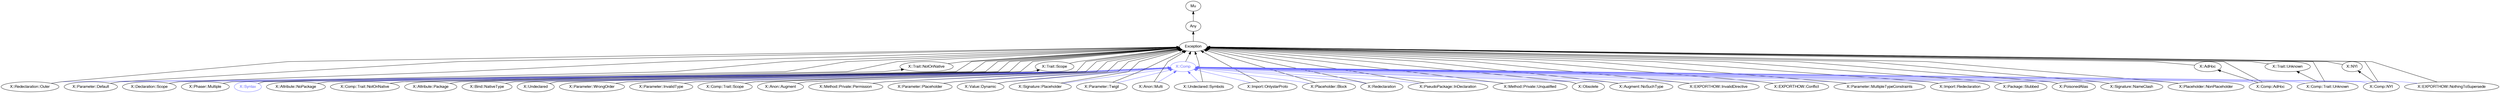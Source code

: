 digraph "perl6-type-graph" {
    rankdir=BT;
    splines=polyline;
    overlap=false; 
    // Types
    "X::Comp" [color="#6666FF", fontcolor="#6666FF", href="/type/X::Comp", fontname="FreeSans"];
    "Mu" [color="#000000", fontcolor="#000000", href="/type/Mu", fontname="FreeSans"];
    "Any" [color="#000000", fontcolor="#000000", href="/type/Any", fontname="FreeSans"];
    "Exception" [color="#000000", fontcolor="#000000", href="/type/Exception", fontname="FreeSans"];
    "X::Redeclaration::Outer" [color="#000000", fontcolor="#000000", href="/type/X::Redeclaration::Outer", fontname="FreeSans"];
    "X::Parameter::Default" [color="#000000", fontcolor="#000000", href="/type/X::Parameter::Default", fontname="FreeSans"];
    "X::Declaration::Scope" [color="#000000", fontcolor="#000000", href="/type/X::Declaration::Scope", fontname="FreeSans"];
    "X::Phaser::Multiple" [color="#000000", fontcolor="#000000", href="/type/X::Phaser::Multiple", fontname="FreeSans"];
    "X::Syntax" [color="#6666FF", fontcolor="#6666FF", href="/type/X::Syntax", fontname="FreeSans"];
    "X::Attribute::NoPackage" [color="#000000", fontcolor="#000000", href="/type/X::Attribute::NoPackage", fontname="FreeSans"];
    "X::Trait::NotOnNative" [color="#000000", fontcolor="#000000", href="/type/X::Trait::NotOnNative", fontname="FreeSans"];
    "X::Comp::Trait::NotOnNative" [color="#000000", fontcolor="#000000", href="/type/X::Comp::Trait::NotOnNative", fontname="FreeSans"];
    "X::Attribute::Package" [color="#000000", fontcolor="#000000", href="/type/X::Attribute::Package", fontname="FreeSans"];
    "X::Bind::NativeType" [color="#000000", fontcolor="#000000", href="/type/X::Bind::NativeType", fontname="FreeSans"];
    "X::Undeclared" [color="#000000", fontcolor="#000000", href="/type/X::Undeclared", fontname="FreeSans"];
    "X::Parameter::WrongOrder" [color="#000000", fontcolor="#000000", href="/type/X::Parameter::WrongOrder", fontname="FreeSans"];
    "X::Parameter::InvalidType" [color="#000000", fontcolor="#000000", href="/type/X::Parameter::InvalidType", fontname="FreeSans"];
    "X::Trait::Scope" [color="#000000", fontcolor="#000000", href="/type/X::Trait::Scope", fontname="FreeSans"];
    "X::Comp::Trait::Scope" [color="#000000", fontcolor="#000000", href="/type/X::Comp::Trait::Scope", fontname="FreeSans"];
    "X::Anon::Augment" [color="#000000", fontcolor="#000000", href="/type/X::Anon::Augment", fontname="FreeSans"];
    "X::Method::Private::Permission" [color="#000000", fontcolor="#000000", href="/type/X::Method::Private::Permission", fontname="FreeSans"];
    "X::Parameter::Placeholder" [color="#000000", fontcolor="#000000", href="/type/X::Parameter::Placeholder", fontname="FreeSans"];
    "X::Value::Dynamic" [color="#000000", fontcolor="#000000", href="/type/X::Value::Dynamic", fontname="FreeSans"];
    "X::Signature::Placeholder" [color="#000000", fontcolor="#000000", href="/type/X::Signature::Placeholder", fontname="FreeSans"];
    "X::Parameter::Twigil" [color="#000000", fontcolor="#000000", href="/type/X::Parameter::Twigil", fontname="FreeSans"];
    "X::Anon::Multi" [color="#000000", fontcolor="#000000", href="/type/X::Anon::Multi", fontname="FreeSans"];
    "X::Undeclared::Symbols" [color="#000000", fontcolor="#000000", href="/type/X::Undeclared::Symbols", fontname="FreeSans"];
    "X::Import::OnlystarProto" [color="#000000", fontcolor="#000000", href="/type/X::Import::OnlystarProto", fontname="FreeSans"];
    "X::Placeholder::Block" [color="#000000", fontcolor="#000000", href="/type/X::Placeholder::Block", fontname="FreeSans"];
    "X::AdHoc" [color="#000000", fontcolor="#000000", href="/type/X::AdHoc", fontname="FreeSans"];
    "X::Comp::AdHoc" [color="#000000", fontcolor="#000000", href="/type/X::Comp::AdHoc", fontname="FreeSans"];
    "X::Redeclaration" [color="#000000", fontcolor="#000000", href="/type/X::Redeclaration", fontname="FreeSans"];
    "X::PseudoPackage::InDeclaration" [color="#000000", fontcolor="#000000", href="/type/X::PseudoPackage::InDeclaration", fontname="FreeSans"];
    "X::Method::Private::Unqualified" [color="#000000", fontcolor="#000000", href="/type/X::Method::Private::Unqualified", fontname="FreeSans"];
    "X::Obsolete" [color="#000000", fontcolor="#000000", href="/type/X::Obsolete", fontname="FreeSans"];
    "X::Augment::NoSuchType" [color="#000000", fontcolor="#000000", href="/type/X::Augment::NoSuchType", fontname="FreeSans"];
    "X::EXPORTHOW::InvalidDirective" [color="#000000", fontcolor="#000000", href="/type/X::EXPORTHOW::InvalidDirective", fontname="FreeSans"];
    "X::EXPORTHOW::Conflict" [color="#000000", fontcolor="#000000", href="/type/X::EXPORTHOW::Conflict", fontname="FreeSans"];
    "X::Parameter::MultipleTypeConstraints" [color="#000000", fontcolor="#000000", href="/type/X::Parameter::MultipleTypeConstraints", fontname="FreeSans"];
    "X::Import::Redeclaration" [color="#000000", fontcolor="#000000", href="/type/X::Import::Redeclaration", fontname="FreeSans"];
    "X::Trait::Unknown" [color="#000000", fontcolor="#000000", href="/type/X::Trait::Unknown", fontname="FreeSans"];
    "X::Comp::Trait::Unknown" [color="#000000", fontcolor="#000000", href="/type/X::Comp::Trait::Unknown", fontname="FreeSans"];
    "X::Package::Stubbed" [color="#000000", fontcolor="#000000", href="/type/X::Package::Stubbed", fontname="FreeSans"];
    "X::PoisonedAlias" [color="#000000", fontcolor="#000000", href="/type/X::PoisonedAlias", fontname="FreeSans"];
    "X::Signature::NameClash" [color="#000000", fontcolor="#000000", href="/type/X::Signature::NameClash", fontname="FreeSans"];
    "X::Placeholder::NonPlaceholder" [color="#000000", fontcolor="#000000", href="/type/X::Placeholder::NonPlaceholder", fontname="FreeSans"];
    "X::NYI" [color="#000000", fontcolor="#000000", href="/type/X::NYI", fontname="FreeSans"];
    "X::Comp::NYI" [color="#000000", fontcolor="#000000", href="/type/X::Comp::NYI", fontname="FreeSans"];
    "X::EXPORTHOW::NothingToSupersede" [color="#000000", fontcolor="#000000", href="/type/X::EXPORTHOW::NothingToSupersede", fontname="FreeSans"];

    // Superclasses
    "X::Comp" -> "Exception" [color="#000000"];
    "Any" -> "Mu" [color="#000000"];
    "Exception" -> "Any" [color="#000000"];
    "X::Redeclaration::Outer" -> "Exception" [color="#000000"];
    "X::Parameter::Default" -> "Exception" [color="#000000"];
    "X::Declaration::Scope" -> "Exception" [color="#000000"];
    "X::Phaser::Multiple" -> "Exception" [color="#000000"];
    "X::Syntax" -> "Exception" [color="#000000"];
    "X::Attribute::NoPackage" -> "Exception" [color="#000000"];
    "X::Trait::NotOnNative" -> "Exception" [color="#000000"];
    "X::Comp::Trait::NotOnNative" -> "X::Trait::NotOnNative" [color="#000000"];
    "X::Comp::Trait::NotOnNative" -> "Exception" [color="#000000"];
    "X::Attribute::Package" -> "Exception" [color="#000000"];
    "X::Bind::NativeType" -> "Exception" [color="#000000"];
    "X::Undeclared" -> "Exception" [color="#000000"];
    "X::Parameter::WrongOrder" -> "Exception" [color="#000000"];
    "X::Parameter::InvalidType" -> "Exception" [color="#000000"];
    "X::Trait::Scope" -> "Exception" [color="#000000"];
    "X::Comp::Trait::Scope" -> "X::Trait::Scope" [color="#000000"];
    "X::Comp::Trait::Scope" -> "Exception" [color="#000000"];
    "X::Anon::Augment" -> "Exception" [color="#000000"];
    "X::Method::Private::Permission" -> "Exception" [color="#000000"];
    "X::Parameter::Placeholder" -> "Exception" [color="#000000"];
    "X::Value::Dynamic" -> "Exception" [color="#000000"];
    "X::Signature::Placeholder" -> "Exception" [color="#000000"];
    "X::Parameter::Twigil" -> "Exception" [color="#000000"];
    "X::Anon::Multi" -> "Exception" [color="#000000"];
    "X::Undeclared::Symbols" -> "Exception" [color="#000000"];
    "X::Import::OnlystarProto" -> "Exception" [color="#000000"];
    "X::Placeholder::Block" -> "Exception" [color="#000000"];
    "X::AdHoc" -> "Exception" [color="#000000"];
    "X::Comp::AdHoc" -> "X::AdHoc" [color="#000000"];
    "X::Comp::AdHoc" -> "Exception" [color="#000000"];
    "X::Redeclaration" -> "Exception" [color="#000000"];
    "X::PseudoPackage::InDeclaration" -> "Exception" [color="#000000"];
    "X::Method::Private::Unqualified" -> "Exception" [color="#000000"];
    "X::Obsolete" -> "Exception" [color="#000000"];
    "X::Augment::NoSuchType" -> "Exception" [color="#000000"];
    "X::EXPORTHOW::InvalidDirective" -> "Exception" [color="#000000"];
    "X::EXPORTHOW::Conflict" -> "Exception" [color="#000000"];
    "X::Parameter::MultipleTypeConstraints" -> "Exception" [color="#000000"];
    "X::Import::Redeclaration" -> "Exception" [color="#000000"];
    "X::Trait::Unknown" -> "Exception" [color="#000000"];
    "X::Comp::Trait::Unknown" -> "X::Trait::Unknown" [color="#000000"];
    "X::Comp::Trait::Unknown" -> "Exception" [color="#000000"];
    "X::Package::Stubbed" -> "Exception" [color="#000000"];
    "X::PoisonedAlias" -> "Exception" [color="#000000"];
    "X::Signature::NameClash" -> "Exception" [color="#000000"];
    "X::Placeholder::NonPlaceholder" -> "Exception" [color="#000000"];
    "X::NYI" -> "Exception" [color="#000000"];
    "X::Comp::NYI" -> "X::NYI" [color="#000000"];
    "X::Comp::NYI" -> "Exception" [color="#000000"];
    "X::EXPORTHOW::NothingToSupersede" -> "Exception" [color="#000000"];

    // Roles
    "X::Redeclaration::Outer" -> "X::Comp" [color="#6666FF"];
    "X::Parameter::Default" -> "X::Comp" [color="#6666FF"];
    "X::Declaration::Scope" -> "X::Comp" [color="#6666FF"];
    "X::Phaser::Multiple" -> "X::Comp" [color="#6666FF"];
    "X::Syntax" -> "X::Comp" [color="#6666FF"];
    "X::Attribute::NoPackage" -> "X::Comp" [color="#6666FF"];
    "X::Comp::Trait::NotOnNative" -> "X::Comp" [color="#6666FF"];
    "X::Attribute::Package" -> "X::Comp" [color="#6666FF"];
    "X::Bind::NativeType" -> "X::Comp" [color="#6666FF"];
    "X::Undeclared" -> "X::Comp" [color="#6666FF"];
    "X::Parameter::WrongOrder" -> "X::Comp" [color="#6666FF"];
    "X::Parameter::InvalidType" -> "X::Comp" [color="#6666FF"];
    "X::Comp::Trait::Scope" -> "X::Comp" [color="#6666FF"];
    "X::Anon::Augment" -> "X::Comp" [color="#6666FF"];
    "X::Method::Private::Permission" -> "X::Comp" [color="#6666FF"];
    "X::Parameter::Placeholder" -> "X::Comp" [color="#6666FF"];
    "X::Value::Dynamic" -> "X::Comp" [color="#6666FF"];
    "X::Signature::Placeholder" -> "X::Comp" [color="#6666FF"];
    "X::Parameter::Twigil" -> "X::Comp" [color="#6666FF"];
    "X::Anon::Multi" -> "X::Comp" [color="#6666FF"];
    "X::Undeclared::Symbols" -> "X::Comp" [color="#6666FF"];
    "X::Import::OnlystarProto" -> "X::Comp" [color="#6666FF"];
    "X::Placeholder::Block" -> "X::Comp" [color="#6666FF"];
    "X::Comp::AdHoc" -> "X::Comp" [color="#6666FF"];
    "X::Redeclaration" -> "X::Comp" [color="#6666FF"];
    "X::PseudoPackage::InDeclaration" -> "X::Comp" [color="#6666FF"];
    "X::Method::Private::Unqualified" -> "X::Comp" [color="#6666FF"];
    "X::Obsolete" -> "X::Comp" [color="#6666FF"];
    "X::Augment::NoSuchType" -> "X::Comp" [color="#6666FF"];
    "X::EXPORTHOW::InvalidDirective" -> "X::Comp" [color="#6666FF"];
    "X::EXPORTHOW::Conflict" -> "X::Comp" [color="#6666FF"];
    "X::Parameter::MultipleTypeConstraints" -> "X::Comp" [color="#6666FF"];
    "X::Import::Redeclaration" -> "X::Comp" [color="#6666FF"];
    "X::Comp::Trait::Unknown" -> "X::Comp" [color="#6666FF"];
    "X::Package::Stubbed" -> "X::Comp" [color="#6666FF"];
    "X::PoisonedAlias" -> "X::Comp" [color="#6666FF"];
    "X::Signature::NameClash" -> "X::Comp" [color="#6666FF"];
    "X::Placeholder::NonPlaceholder" -> "X::Comp" [color="#6666FF"];
    "X::Comp::NYI" -> "X::Comp" [color="#6666FF"];
    "X::EXPORTHOW::NothingToSupersede" -> "X::Comp" [color="#6666FF"];
}
